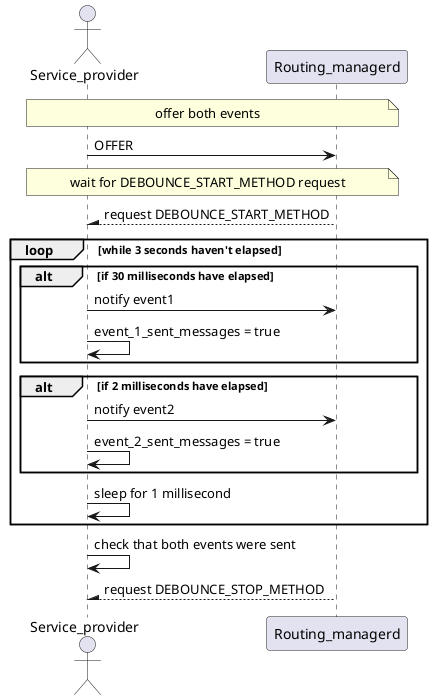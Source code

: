 @startuml

Actor Service_provider as SP

participant Routing_managerd as RM

note across
  offer both events
endnote

SP -> RM : OFFER

note across
  wait for DEBOUNCE_START_METHOD request
endnote

RM --\ SP : request DEBOUNCE_START_METHOD

loop while 3 seconds haven't elapsed

alt if 30 milliseconds have elapsed
  SP -> RM : notify event1
  SP -> SP : event_1_sent_messages = true
end

alt if 2 milliseconds have elapsed
  SP -> RM : notify event2
  SP -> SP : event_2_sent_messages = true
end

SP -> SP : sleep for 1 millisecond

end

SP -> SP : check that both events were sent

RM --\ SP : request DEBOUNCE_STOP_METHOD

@enduml
